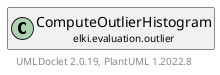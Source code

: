 @startuml
    remove .*\.(Instance|Par|Parameterizer|Factory)$
    set namespaceSeparator none
    hide empty fields
    hide empty methods

    class "<size:14>ComputeOutlierHistogram.Par\n<size:10>elki.evaluation.outlier" as elki.evaluation.outlier.ComputeOutlierHistogram.Par [[ComputeOutlierHistogram.Par.html]] {
        {static} +POSITIVE_CLASS_NAME_ID: OptionID
        {static} +BINS_ID: OptionID
        {static} +SCALING_ID: OptionID
        {static} +SPLITFREQ_ID: OptionID
        #positiveClassName: Pattern
        #bins: int
        #scaling: ScalingFunction
        #splitfreq: boolean
        +configure(Parameterization): void
        +make(): ComputeOutlierHistogram
    }

    interface "<size:14>Parameterizer\n<size:10>elki.utilities.optionhandling" as elki.utilities.optionhandling.Parameterizer [[../../utilities/optionhandling/Parameterizer.html]] {
        {abstract} +make(): Object
    }
    class "<size:14>ComputeOutlierHistogram\n<size:10>elki.evaluation.outlier" as elki.evaluation.outlier.ComputeOutlierHistogram [[ComputeOutlierHistogram.html]]

    elki.utilities.optionhandling.Parameterizer <|.. elki.evaluation.outlier.ComputeOutlierHistogram.Par
    elki.evaluation.outlier.ComputeOutlierHistogram +-- elki.evaluation.outlier.ComputeOutlierHistogram.Par

    center footer UMLDoclet 2.0.19, PlantUML 1.2022.8
@enduml
